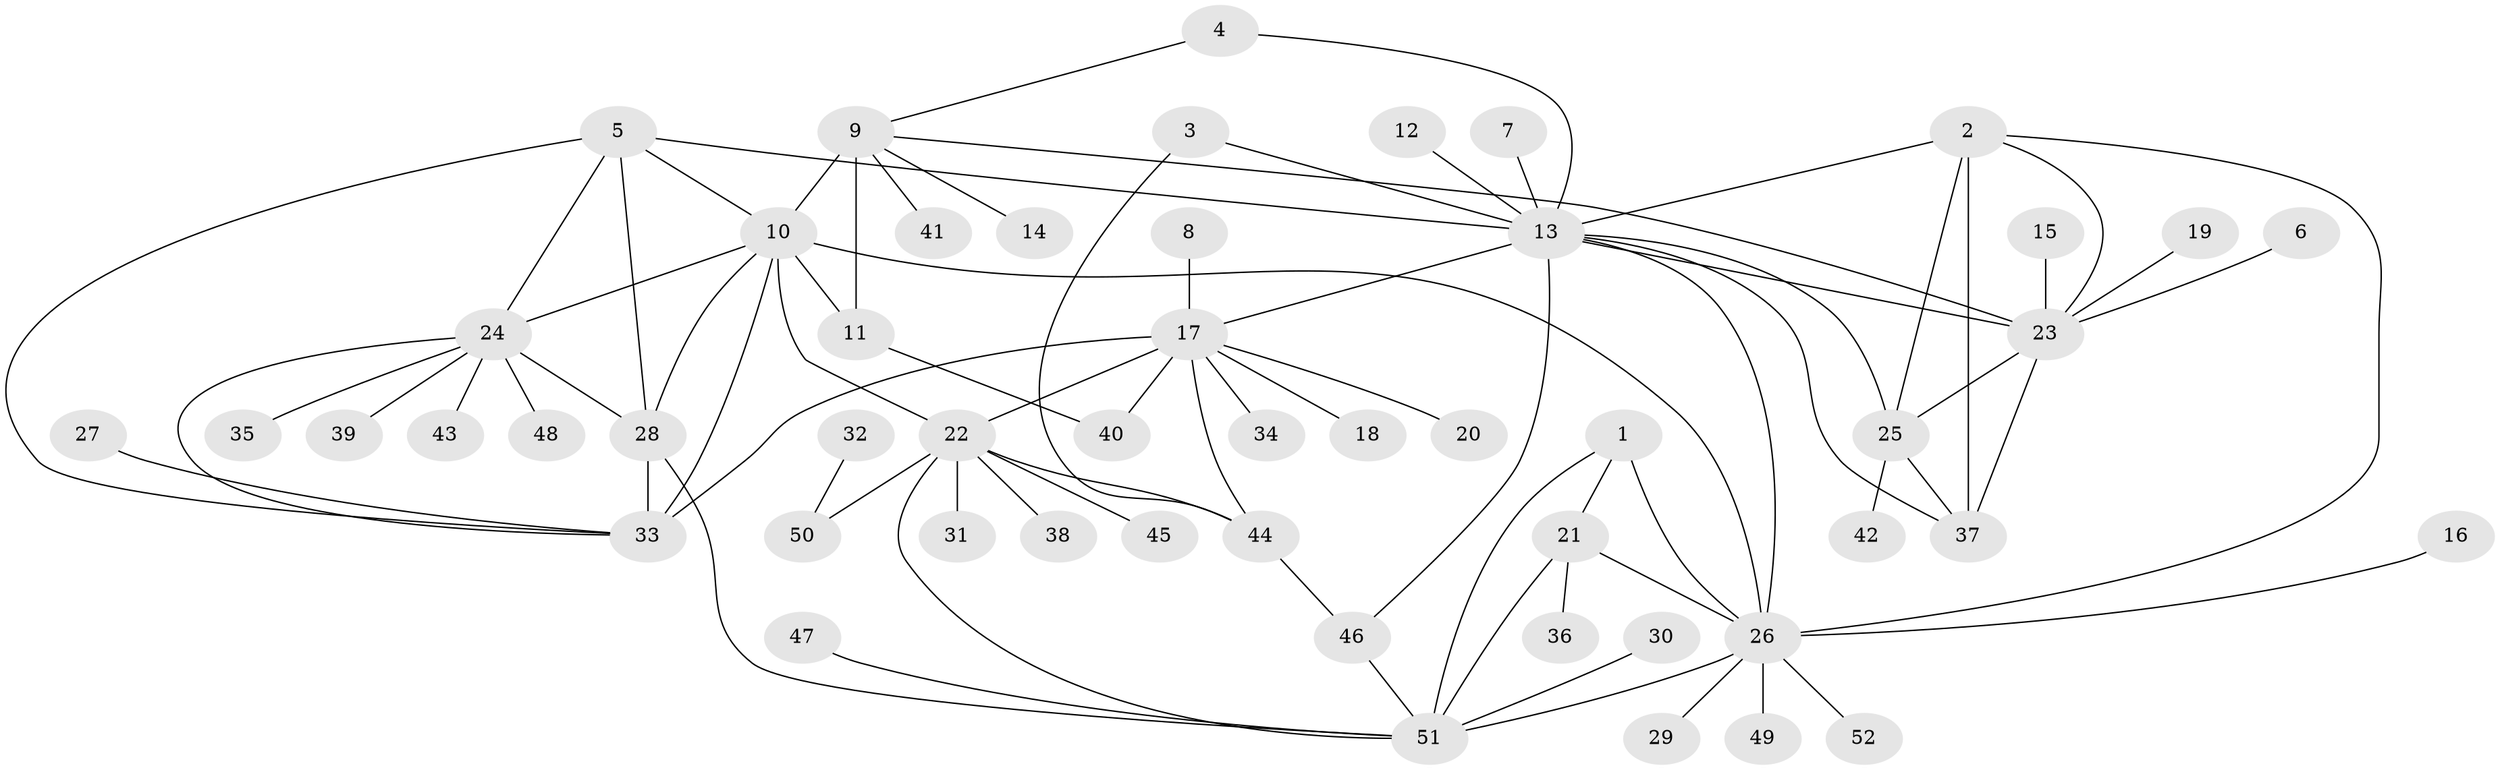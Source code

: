 // original degree distribution, {7: 0.06796116504854369, 12: 0.009708737864077669, 4: 0.05825242718446602, 10: 0.019417475728155338, 8: 0.038834951456310676, 6: 0.02912621359223301, 11: 0.009708737864077669, 9: 0.009708737864077669, 5: 0.019417475728155338, 14: 0.009708737864077669, 2: 0.1553398058252427, 3: 0.019417475728155338, 1: 0.5533980582524272}
// Generated by graph-tools (version 1.1) at 2025/50/03/09/25 03:50:38]
// undirected, 52 vertices, 80 edges
graph export_dot {
graph [start="1"]
  node [color=gray90,style=filled];
  1;
  2;
  3;
  4;
  5;
  6;
  7;
  8;
  9;
  10;
  11;
  12;
  13;
  14;
  15;
  16;
  17;
  18;
  19;
  20;
  21;
  22;
  23;
  24;
  25;
  26;
  27;
  28;
  29;
  30;
  31;
  32;
  33;
  34;
  35;
  36;
  37;
  38;
  39;
  40;
  41;
  42;
  43;
  44;
  45;
  46;
  47;
  48;
  49;
  50;
  51;
  52;
  1 -- 21 [weight=1.0];
  1 -- 26 [weight=2.0];
  1 -- 51 [weight=1.0];
  2 -- 13 [weight=1.0];
  2 -- 23 [weight=1.0];
  2 -- 25 [weight=1.0];
  2 -- 26 [weight=1.0];
  2 -- 37 [weight=1.0];
  3 -- 13 [weight=1.0];
  3 -- 44 [weight=1.0];
  4 -- 9 [weight=1.0];
  4 -- 13 [weight=1.0];
  5 -- 10 [weight=1.0];
  5 -- 13 [weight=1.0];
  5 -- 24 [weight=1.0];
  5 -- 28 [weight=1.0];
  5 -- 33 [weight=1.0];
  6 -- 23 [weight=1.0];
  7 -- 13 [weight=1.0];
  8 -- 17 [weight=1.0];
  9 -- 10 [weight=3.0];
  9 -- 11 [weight=3.0];
  9 -- 14 [weight=1.0];
  9 -- 23 [weight=1.0];
  9 -- 41 [weight=1.0];
  10 -- 11 [weight=2.0];
  10 -- 22 [weight=1.0];
  10 -- 24 [weight=1.0];
  10 -- 26 [weight=1.0];
  10 -- 28 [weight=1.0];
  10 -- 33 [weight=1.0];
  11 -- 40 [weight=1.0];
  12 -- 13 [weight=1.0];
  13 -- 17 [weight=1.0];
  13 -- 23 [weight=1.0];
  13 -- 25 [weight=1.0];
  13 -- 26 [weight=1.0];
  13 -- 37 [weight=1.0];
  13 -- 46 [weight=2.0];
  15 -- 23 [weight=1.0];
  16 -- 26 [weight=1.0];
  17 -- 18 [weight=1.0];
  17 -- 20 [weight=1.0];
  17 -- 22 [weight=3.0];
  17 -- 33 [weight=2.0];
  17 -- 34 [weight=1.0];
  17 -- 40 [weight=1.0];
  17 -- 44 [weight=3.0];
  19 -- 23 [weight=1.0];
  21 -- 26 [weight=2.0];
  21 -- 36 [weight=1.0];
  21 -- 51 [weight=1.0];
  22 -- 31 [weight=1.0];
  22 -- 38 [weight=1.0];
  22 -- 44 [weight=1.0];
  22 -- 45 [weight=1.0];
  22 -- 50 [weight=1.0];
  22 -- 51 [weight=1.0];
  23 -- 25 [weight=1.0];
  23 -- 37 [weight=1.0];
  24 -- 28 [weight=1.0];
  24 -- 33 [weight=1.0];
  24 -- 35 [weight=1.0];
  24 -- 39 [weight=1.0];
  24 -- 43 [weight=1.0];
  24 -- 48 [weight=1.0];
  25 -- 37 [weight=1.0];
  25 -- 42 [weight=1.0];
  26 -- 29 [weight=1.0];
  26 -- 49 [weight=1.0];
  26 -- 51 [weight=2.0];
  26 -- 52 [weight=1.0];
  27 -- 33 [weight=1.0];
  28 -- 33 [weight=1.0];
  28 -- 51 [weight=1.0];
  30 -- 51 [weight=1.0];
  32 -- 50 [weight=1.0];
  44 -- 46 [weight=1.0];
  46 -- 51 [weight=1.0];
  47 -- 51 [weight=1.0];
}
